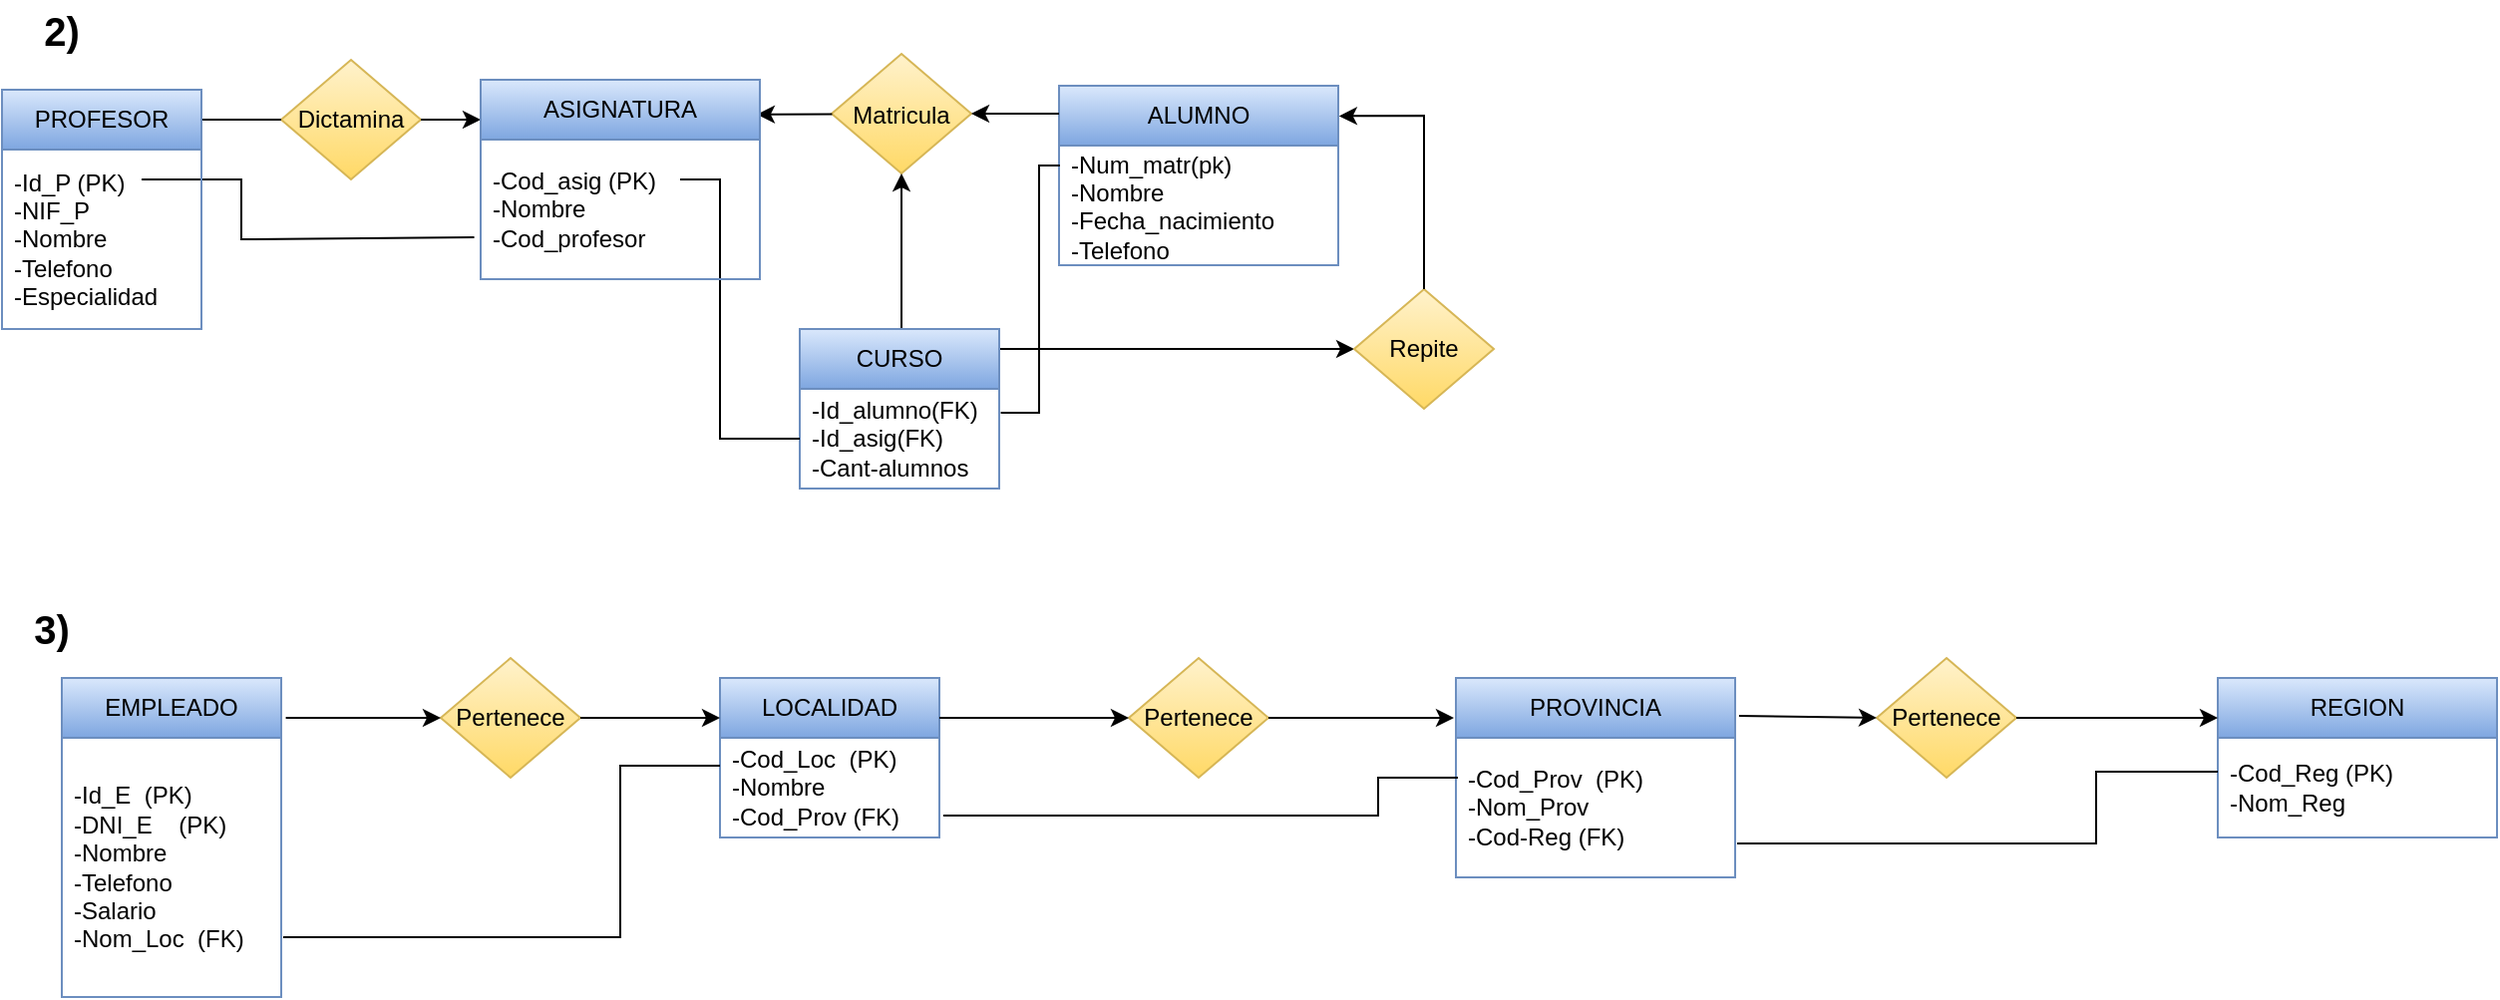 <mxfile version="21.3.2" type="github">
  <diagram name="Página-1" id="2pcdkN29OkQ3OltXYX6B">
    <mxGraphModel dx="1781" dy="616" grid="1" gridSize="10" guides="1" tooltips="1" connect="1" arrows="1" fold="1" page="1" pageScale="1" pageWidth="827" pageHeight="1169" math="0" shadow="0">
      <root>
        <mxCell id="0" />
        <mxCell id="1" parent="0" />
        <mxCell id="e2rtTpoTJisuI_kt0HKg-9" value="" style="rhombus;whiteSpace=wrap;html=1;fillColor=#fff2cc;gradientColor=#ffd966;strokeColor=#d6b656;" vertex="1" parent="1">
          <mxGeometry x="406" y="187" width="70" height="60" as="geometry" />
        </mxCell>
        <mxCell id="e2rtTpoTJisuI_kt0HKg-10" value="&lt;font style=&quot;vertical-align: inherit;&quot;&gt;&lt;font style=&quot;vertical-align: inherit;&quot;&gt;Matricula&lt;/font&gt;&lt;/font&gt;" style="text;html=1;align=center;verticalAlign=middle;whiteSpace=wrap;rounded=0;" vertex="1" parent="1">
          <mxGeometry x="411" y="203" width="60" height="30" as="geometry" />
        </mxCell>
        <mxCell id="e2rtTpoTJisuI_kt0HKg-11" value="" style="rhombus;whiteSpace=wrap;html=1;fillColor=#fff2cc;gradientColor=#ffd966;strokeColor=#d6b656;" vertex="1" parent="1">
          <mxGeometry x="130" y="190" width="70" height="60" as="geometry" />
        </mxCell>
        <mxCell id="e2rtTpoTJisuI_kt0HKg-16" style="edgeStyle=orthogonalEdgeStyle;rounded=0;orthogonalLoop=1;jettySize=auto;html=1;" edge="1" parent="1">
          <mxGeometry relative="1" as="geometry">
            <mxPoint x="200" y="220" as="sourcePoint" />
            <mxPoint x="230" y="220" as="targetPoint" />
          </mxGeometry>
        </mxCell>
        <mxCell id="e2rtTpoTJisuI_kt0HKg-12" value="&lt;font style=&quot;vertical-align: inherit;&quot;&gt;&lt;font style=&quot;vertical-align: inherit;&quot;&gt;Dictamina&lt;/font&gt;&lt;/font&gt;" style="text;html=1;strokeColor=none;fillColor=none;align=center;verticalAlign=middle;whiteSpace=wrap;rounded=0;" vertex="1" parent="1">
          <mxGeometry x="135" y="205" width="60" height="30" as="geometry" />
        </mxCell>
        <mxCell id="e2rtTpoTJisuI_kt0HKg-15" value="" style="endArrow=none;html=1;rounded=0;exitX=1;exitY=0.125;exitDx=0;exitDy=0;exitPerimeter=0;" edge="1" parent="1" source="e2rtTpoTJisuI_kt0HKg-47">
          <mxGeometry width="50" height="50" relative="1" as="geometry">
            <mxPoint x="100" y="220" as="sourcePoint" />
            <mxPoint x="130" y="220" as="targetPoint" />
            <Array as="points" />
          </mxGeometry>
        </mxCell>
        <mxCell id="e2rtTpoTJisuI_kt0HKg-19" value="" style="endArrow=classic;html=1;rounded=0;entryX=1;entryY=0.5;entryDx=0;entryDy=0;" edge="1" parent="1" source="e2rtTpoTJisuI_kt0HKg-51">
          <mxGeometry width="50" height="50" relative="1" as="geometry">
            <mxPoint x="360" y="320" as="sourcePoint" />
            <mxPoint x="350" y="220" as="targetPoint" />
          </mxGeometry>
        </mxCell>
        <mxCell id="e2rtTpoTJisuI_kt0HKg-21" value="&lt;font size=&quot;1&quot; style=&quot;&quot;&gt;&lt;b style=&quot;font-size: 20px;&quot;&gt;2)&lt;/b&gt;&lt;/font&gt;" style="text;html=1;strokeColor=none;fillColor=none;align=center;verticalAlign=middle;whiteSpace=wrap;rounded=0;" vertex="1" parent="1">
          <mxGeometry x="10" y="160" width="20" height="30" as="geometry" />
        </mxCell>
        <mxCell id="e2rtTpoTJisuI_kt0HKg-26" style="edgeStyle=orthogonalEdgeStyle;rounded=0;orthogonalLoop=1;jettySize=auto;html=1;exitX=1;exitY=0.5;exitDx=0;exitDy=0;entryX=0;entryY=0.5;entryDx=0;entryDy=0;" edge="1" parent="1" target="e2rtTpoTJisuI_kt0HKg-24">
          <mxGeometry relative="1" as="geometry">
            <mxPoint x="480" y="335" as="sourcePoint" />
            <Array as="points">
              <mxPoint x="660" y="335" />
            </Array>
          </mxGeometry>
        </mxCell>
        <mxCell id="e2rtTpoTJisuI_kt0HKg-24" value="Repite" style="rhombus;whiteSpace=wrap;html=1;fillColor=#fff2cc;gradientColor=#ffd966;strokeColor=#d6b656;" vertex="1" parent="1">
          <mxGeometry x="668" y="305" width="70" height="60" as="geometry" />
        </mxCell>
        <mxCell id="e2rtTpoTJisuI_kt0HKg-31" value="&lt;div style=&quot;text-align: left;&quot;&gt;&lt;br&gt;&lt;/div&gt;" style="text;html=1;strokeColor=none;fillColor=none;align=center;verticalAlign=middle;whiteSpace=wrap;rounded=0;" vertex="1" parent="1">
          <mxGeometry x="505" y="250" width="110" height="60" as="geometry" />
        </mxCell>
        <mxCell id="e2rtTpoTJisuI_kt0HKg-33" value="" style="endArrow=classic;html=1;rounded=0;entryX=0.5;entryY=1;entryDx=0;entryDy=0;exitX=0.51;exitY=0.063;exitDx=0;exitDy=0;exitPerimeter=0;" edge="1" parent="1" source="e2rtTpoTJisuI_kt0HKg-55" target="e2rtTpoTJisuI_kt0HKg-9">
          <mxGeometry width="50" height="50" relative="1" as="geometry">
            <mxPoint x="440" y="320" as="sourcePoint" />
            <mxPoint x="360" y="260" as="targetPoint" />
          </mxGeometry>
        </mxCell>
        <mxCell id="e2rtTpoTJisuI_kt0HKg-34" value="" style="endArrow=none;html=1;rounded=0;entryX=-0.023;entryY=0.7;entryDx=0;entryDy=0;entryPerimeter=0;" edge="1" parent="1" target="e2rtTpoTJisuI_kt0HKg-53">
          <mxGeometry width="50" height="50" relative="1" as="geometry">
            <mxPoint x="60" y="250" as="sourcePoint" />
            <mxPoint x="250" y="295" as="targetPoint" />
            <Array as="points">
              <mxPoint x="60" y="250" />
              <mxPoint x="80" y="250" />
              <mxPoint x="110" y="250" />
              <mxPoint x="110" y="280" />
            </Array>
          </mxGeometry>
        </mxCell>
        <mxCell id="e2rtTpoTJisuI_kt0HKg-47" value="PROFESOR" style="swimlane;fontStyle=0;childLayout=stackLayout;horizontal=1;startSize=30;horizontalStack=0;resizeParent=1;resizeParentMax=0;resizeLast=0;collapsible=1;marginBottom=0;whiteSpace=wrap;html=1;fillColor=#dae8fc;gradientColor=#7ea6e0;strokeColor=#6c8ebf;" vertex="1" parent="1">
          <mxGeometry x="-10" y="205" width="100" height="120" as="geometry" />
        </mxCell>
        <mxCell id="e2rtTpoTJisuI_kt0HKg-48" value="-Id_P (PK)&lt;br style=&quot;border-color: var(--border-color);&quot;&gt;-NIF_P&lt;br style=&quot;border-color: var(--border-color);&quot;&gt;-Nombre&lt;br style=&quot;border-color: var(--border-color);&quot;&gt;-Telefono&lt;br style=&quot;border-color: var(--border-color);&quot;&gt;-Especialidad" style="text;strokeColor=none;fillColor=none;align=left;verticalAlign=middle;spacingLeft=4;spacingRight=4;overflow=hidden;points=[[0,0.5],[1,0.5]];portConstraint=eastwest;rotatable=0;whiteSpace=wrap;html=1;" vertex="1" parent="e2rtTpoTJisuI_kt0HKg-47">
          <mxGeometry y="30" width="100" height="90" as="geometry" />
        </mxCell>
        <mxCell id="e2rtTpoTJisuI_kt0HKg-55" value="CURSO" style="swimlane;fontStyle=0;childLayout=stackLayout;horizontal=1;startSize=30;horizontalStack=0;resizeParent=1;resizeParentMax=0;resizeLast=0;collapsible=1;marginBottom=0;whiteSpace=wrap;html=1;fillColor=#dae8fc;gradientColor=#7ea6e0;strokeColor=#6c8ebf;" vertex="1" parent="1">
          <mxGeometry x="390" y="325" width="100" height="80" as="geometry" />
        </mxCell>
        <mxCell id="e2rtTpoTJisuI_kt0HKg-56" value="&lt;div style=&quot;border-color: var(--border-color);&quot;&gt;-Id_alumno(FK)&lt;/div&gt;&lt;div style=&quot;border-color: var(--border-color);&quot;&gt;&lt;span style=&quot;border-color: var(--border-color); background-color: initial;&quot;&gt;-Id_asig(FK)&lt;/span&gt;&lt;/div&gt;&lt;div style=&quot;border-color: var(--border-color);&quot;&gt;&lt;span style=&quot;border-color: var(--border-color); background-color: initial;&quot;&gt;-Cant-alumnos&lt;/span&gt;&lt;/div&gt;" style="text;strokeColor=none;fillColor=none;align=left;verticalAlign=middle;spacingLeft=4;spacingRight=4;overflow=hidden;points=[[0,0.5],[1,0.5]];portConstraint=eastwest;rotatable=0;whiteSpace=wrap;html=1;" vertex="1" parent="e2rtTpoTJisuI_kt0HKg-55">
          <mxGeometry y="30" width="100" height="50" as="geometry" />
        </mxCell>
        <mxCell id="e2rtTpoTJisuI_kt0HKg-60" value="" style="endArrow=none;html=1;rounded=0;entryX=0;entryY=0.5;entryDx=0;entryDy=0;" edge="1" parent="1" target="e2rtTpoTJisuI_kt0HKg-56">
          <mxGeometry width="50" height="50" relative="1" as="geometry">
            <mxPoint x="330" y="250" as="sourcePoint" />
            <mxPoint x="360" y="430" as="targetPoint" />
            <Array as="points">
              <mxPoint x="350" y="250" />
              <mxPoint x="350" y="380" />
            </Array>
          </mxGeometry>
        </mxCell>
        <mxCell id="e2rtTpoTJisuI_kt0HKg-61" value="" style="endArrow=classic;html=1;rounded=0;entryX=0.989;entryY=0.174;entryDx=0;entryDy=0;entryPerimeter=0;" edge="1" parent="1" source="e2rtTpoTJisuI_kt0HKg-9" target="e2rtTpoTJisuI_kt0HKg-51">
          <mxGeometry width="50" height="50" relative="1" as="geometry">
            <mxPoint x="400" y="220" as="sourcePoint" />
            <mxPoint x="350" y="220" as="targetPoint" />
          </mxGeometry>
        </mxCell>
        <mxCell id="e2rtTpoTJisuI_kt0HKg-51" value="ASIGNATURA" style="swimlane;fontStyle=0;childLayout=stackLayout;horizontal=1;startSize=30;horizontalStack=0;resizeParent=1;resizeParentMax=0;resizeLast=0;collapsible=1;marginBottom=0;whiteSpace=wrap;html=1;fillColor=#dae8fc;gradientColor=#7ea6e0;strokeColor=#6c8ebf;" vertex="1" parent="1">
          <mxGeometry x="230" y="200" width="140" height="100" as="geometry" />
        </mxCell>
        <mxCell id="e2rtTpoTJisuI_kt0HKg-53" value="-Cod_asig (PK)&lt;br&gt;-Nombre&lt;br&gt;-Cod_profesor" style="text;align=left;verticalAlign=middle;spacingLeft=4;spacingRight=4;overflow=hidden;points=[[0,0.5],[1,0.5]];portConstraint=eastwest;rotatable=0;whiteSpace=wrap;html=1;" vertex="1" parent="e2rtTpoTJisuI_kt0HKg-51">
          <mxGeometry y="30" width="140" height="70" as="geometry" />
        </mxCell>
        <mxCell id="e2rtTpoTJisuI_kt0HKg-64" value="ALUMNO" style="swimlane;fontStyle=0;childLayout=stackLayout;horizontal=1;startSize=30;horizontalStack=0;resizeParent=1;resizeParentMax=0;resizeLast=0;collapsible=1;marginBottom=0;whiteSpace=wrap;html=1;fillColor=#dae8fc;gradientColor=#7ea6e0;strokeColor=#6c8ebf;" vertex="1" parent="1">
          <mxGeometry x="520" y="203" width="140" height="90" as="geometry" />
        </mxCell>
        <mxCell id="e2rtTpoTJisuI_kt0HKg-65" value="&lt;div style=&quot;border-color: var(--border-color);&quot;&gt;-Num_matr(pk)&lt;/div&gt;&lt;div style=&quot;border-color: var(--border-color);&quot;&gt;&lt;span style=&quot;border-color: var(--border-color); background-color: initial;&quot;&gt;-Nombre&lt;/span&gt;&lt;/div&gt;&lt;div style=&quot;border-color: var(--border-color);&quot;&gt;&lt;span style=&quot;border-color: var(--border-color); background-color: initial;&quot;&gt;-Fecha_nacimiento&lt;/span&gt;&lt;/div&gt;&lt;div style=&quot;border-color: var(--border-color);&quot;&gt;&lt;span style=&quot;border-color: var(--border-color); background-color: initial;&quot;&gt;-Telefono&lt;/span&gt;&lt;/div&gt;" style="text;strokeColor=none;fillColor=none;align=left;verticalAlign=middle;spacingLeft=4;spacingRight=4;overflow=hidden;points=[[0,0.5],[1,0.5]];portConstraint=eastwest;rotatable=0;whiteSpace=wrap;html=1;" vertex="1" parent="e2rtTpoTJisuI_kt0HKg-64">
          <mxGeometry y="30" width="140" height="60" as="geometry" />
        </mxCell>
        <mxCell id="e2rtTpoTJisuI_kt0HKg-68" value="" style="endArrow=classic;html=1;rounded=0;entryX=1;entryY=0.5;entryDx=0;entryDy=0;" edge="1" parent="1" target="e2rtTpoTJisuI_kt0HKg-9">
          <mxGeometry width="50" height="50" relative="1" as="geometry">
            <mxPoint x="520" y="217" as="sourcePoint" />
            <mxPoint x="360" y="150" as="targetPoint" />
          </mxGeometry>
        </mxCell>
        <mxCell id="e2rtTpoTJisuI_kt0HKg-69" value="" style="endArrow=classic;html=1;rounded=0;entryX=1.003;entryY=0.169;entryDx=0;entryDy=0;entryPerimeter=0;exitX=0.5;exitY=0;exitDx=0;exitDy=0;" edge="1" parent="1" source="e2rtTpoTJisuI_kt0HKg-24" target="e2rtTpoTJisuI_kt0HKg-64">
          <mxGeometry width="50" height="50" relative="1" as="geometry">
            <mxPoint x="350" y="280" as="sourcePoint" />
            <mxPoint x="400" y="230" as="targetPoint" />
            <Array as="points">
              <mxPoint x="703" y="218" />
            </Array>
          </mxGeometry>
        </mxCell>
        <mxCell id="e2rtTpoTJisuI_kt0HKg-72" value="" style="endArrow=none;html=1;rounded=0;exitX=1.008;exitY=0.24;exitDx=0;exitDy=0;exitPerimeter=0;entryX=0.003;entryY=0.167;entryDx=0;entryDy=0;entryPerimeter=0;" edge="1" parent="1" source="e2rtTpoTJisuI_kt0HKg-56" target="e2rtTpoTJisuI_kt0HKg-65">
          <mxGeometry width="50" height="50" relative="1" as="geometry">
            <mxPoint x="350" y="280" as="sourcePoint" />
            <mxPoint x="520" y="240" as="targetPoint" />
            <Array as="points">
              <mxPoint x="510" y="367" />
              <mxPoint x="510" y="243" />
            </Array>
          </mxGeometry>
        </mxCell>
        <mxCell id="e2rtTpoTJisuI_kt0HKg-73" value="&lt;b&gt;&lt;font style=&quot;font-size: 20px;&quot;&gt;3)&lt;/font&gt;&lt;/b&gt;" style="text;html=1;strokeColor=none;fillColor=none;align=center;verticalAlign=middle;whiteSpace=wrap;rounded=0;" vertex="1" parent="1">
          <mxGeometry y="460" width="30" height="30" as="geometry" />
        </mxCell>
        <mxCell id="e2rtTpoTJisuI_kt0HKg-78" value="EMPLEADO" style="swimlane;fontStyle=0;childLayout=stackLayout;horizontal=1;startSize=30;horizontalStack=0;resizeParent=1;resizeParentMax=0;resizeLast=0;collapsible=1;marginBottom=0;whiteSpace=wrap;html=1;fillColor=#dae8fc;gradientColor=#7ea6e0;strokeColor=#6c8ebf;" vertex="1" parent="1">
          <mxGeometry x="20" y="500" width="110" height="160" as="geometry" />
        </mxCell>
        <mxCell id="e2rtTpoTJisuI_kt0HKg-81" value="-Id_E&amp;nbsp; (PK)&lt;br&gt;-DNI_E&amp;nbsp; &amp;nbsp; (PK)&lt;br&gt;-Nombre&lt;br&gt;-Telefono&lt;br&gt;-Salario&lt;br&gt;-Nom_Loc&amp;nbsp; (FK)" style="text;strokeColor=none;fillColor=none;align=left;verticalAlign=middle;spacingLeft=4;spacingRight=4;overflow=hidden;points=[[0,0.5],[1,0.5]];portConstraint=eastwest;rotatable=0;whiteSpace=wrap;html=1;" vertex="1" parent="e2rtTpoTJisuI_kt0HKg-78">
          <mxGeometry y="30" width="110" height="130" as="geometry" />
        </mxCell>
        <mxCell id="e2rtTpoTJisuI_kt0HKg-82" value="LOCALIDAD" style="swimlane;fontStyle=0;childLayout=stackLayout;horizontal=1;startSize=30;horizontalStack=0;resizeParent=1;resizeParentMax=0;resizeLast=0;collapsible=1;marginBottom=0;whiteSpace=wrap;html=1;fillColor=#dae8fc;gradientColor=#7ea6e0;strokeColor=#6c8ebf;" vertex="1" parent="1">
          <mxGeometry x="350" y="500" width="110" height="80" as="geometry" />
        </mxCell>
        <mxCell id="e2rtTpoTJisuI_kt0HKg-85" value="-Cod_Loc&amp;nbsp; (PK)&lt;br&gt;-Nombre&lt;br&gt;-Cod_Prov (FK)" style="text;strokeColor=none;fillColor=none;align=left;verticalAlign=middle;spacingLeft=4;spacingRight=4;overflow=hidden;points=[[0,0.5],[1,0.5]];portConstraint=eastwest;rotatable=0;whiteSpace=wrap;html=1;" vertex="1" parent="e2rtTpoTJisuI_kt0HKg-82">
          <mxGeometry y="30" width="110" height="50" as="geometry" />
        </mxCell>
        <mxCell id="e2rtTpoTJisuI_kt0HKg-86" value="PROVINCIA" style="swimlane;fontStyle=0;childLayout=stackLayout;horizontal=1;startSize=30;horizontalStack=0;resizeParent=1;resizeParentMax=0;resizeLast=0;collapsible=1;marginBottom=0;whiteSpace=wrap;html=1;fillColor=#dae8fc;gradientColor=#7ea6e0;strokeColor=#6c8ebf;" vertex="1" parent="1">
          <mxGeometry x="719" y="500" width="140" height="100" as="geometry" />
        </mxCell>
        <mxCell id="e2rtTpoTJisuI_kt0HKg-89" value="-Cod_Prov&amp;nbsp; (PK)&lt;br&gt;-Nom_Prov&amp;nbsp;&lt;br&gt;-Cod-Reg (FK)" style="text;strokeColor=none;fillColor=none;align=left;verticalAlign=middle;spacingLeft=4;spacingRight=4;overflow=hidden;points=[[0,0.5],[1,0.5]];portConstraint=eastwest;rotatable=0;whiteSpace=wrap;html=1;" vertex="1" parent="e2rtTpoTJisuI_kt0HKg-86">
          <mxGeometry y="30" width="140" height="70" as="geometry" />
        </mxCell>
        <mxCell id="e2rtTpoTJisuI_kt0HKg-90" value="REGION" style="swimlane;fontStyle=0;childLayout=stackLayout;horizontal=1;startSize=30;horizontalStack=0;resizeParent=1;resizeParentMax=0;resizeLast=0;collapsible=1;marginBottom=0;whiteSpace=wrap;html=1;fillColor=#dae8fc;gradientColor=#7ea6e0;strokeColor=#6c8ebf;" vertex="1" parent="1">
          <mxGeometry x="1101" y="500" width="140" height="80" as="geometry" />
        </mxCell>
        <mxCell id="e2rtTpoTJisuI_kt0HKg-92" value="-Cod_Reg (PK)&lt;br&gt;-Nom_Reg&amp;nbsp;" style="text;strokeColor=none;fillColor=none;align=left;verticalAlign=middle;spacingLeft=4;spacingRight=4;overflow=hidden;points=[[0,0.5],[1,0.5]];portConstraint=eastwest;rotatable=0;whiteSpace=wrap;html=1;" vertex="1" parent="e2rtTpoTJisuI_kt0HKg-90">
          <mxGeometry y="30" width="140" height="50" as="geometry" />
        </mxCell>
        <mxCell id="e2rtTpoTJisuI_kt0HKg-94" value="Pertenece" style="rhombus;whiteSpace=wrap;html=1;fillColor=#fff2cc;gradientColor=#ffd966;strokeColor=#d6b656;" vertex="1" parent="1">
          <mxGeometry x="210" y="490" width="70" height="60" as="geometry" />
        </mxCell>
        <mxCell id="e2rtTpoTJisuI_kt0HKg-95" value="Pertenece" style="rhombus;whiteSpace=wrap;html=1;fillColor=#fff2cc;gradientColor=#ffd966;strokeColor=#d6b656;" vertex="1" parent="1">
          <mxGeometry x="555" y="490" width="70" height="60" as="geometry" />
        </mxCell>
        <mxCell id="e2rtTpoTJisuI_kt0HKg-97" value="Pertenece" style="rhombus;whiteSpace=wrap;html=1;fillColor=#fff2cc;gradientColor=#ffd966;strokeColor=#d6b656;" vertex="1" parent="1">
          <mxGeometry x="930" y="490" width="70" height="60" as="geometry" />
        </mxCell>
        <mxCell id="e2rtTpoTJisuI_kt0HKg-99" value="" style="endArrow=classic;html=1;rounded=0;entryX=0;entryY=0.5;entryDx=0;entryDy=0;exitX=1;exitY=0.25;exitDx=0;exitDy=0;" edge="1" parent="1" source="e2rtTpoTJisuI_kt0HKg-82" target="e2rtTpoTJisuI_kt0HKg-95">
          <mxGeometry width="50" height="50" relative="1" as="geometry">
            <mxPoint x="420" y="540" as="sourcePoint" />
            <mxPoint x="470" y="490" as="targetPoint" />
          </mxGeometry>
        </mxCell>
        <mxCell id="e2rtTpoTJisuI_kt0HKg-100" value="" style="endArrow=classic;html=1;rounded=0;exitX=1;exitY=0.5;exitDx=0;exitDy=0;entryX=0;entryY=0.25;entryDx=0;entryDy=0;" edge="1" parent="1" source="e2rtTpoTJisuI_kt0HKg-94" target="e2rtTpoTJisuI_kt0HKg-82">
          <mxGeometry width="50" height="50" relative="1" as="geometry">
            <mxPoint x="420" y="540" as="sourcePoint" />
            <mxPoint x="470" y="490" as="targetPoint" />
          </mxGeometry>
        </mxCell>
        <mxCell id="e2rtTpoTJisuI_kt0HKg-101" value="" style="endArrow=classic;html=1;rounded=0;entryX=0;entryY=0.5;entryDx=0;entryDy=0;exitX=1.021;exitY=0.125;exitDx=0;exitDy=0;exitPerimeter=0;" edge="1" parent="1" source="e2rtTpoTJisuI_kt0HKg-78" target="e2rtTpoTJisuI_kt0HKg-94">
          <mxGeometry width="50" height="50" relative="1" as="geometry">
            <mxPoint x="200" y="570" as="sourcePoint" />
            <mxPoint x="470" y="490" as="targetPoint" />
          </mxGeometry>
        </mxCell>
        <mxCell id="e2rtTpoTJisuI_kt0HKg-102" value="" style="endArrow=classic;html=1;rounded=0;exitX=1;exitY=0.5;exitDx=0;exitDy=0;" edge="1" parent="1" source="e2rtTpoTJisuI_kt0HKg-95">
          <mxGeometry width="50" height="50" relative="1" as="geometry">
            <mxPoint x="620" y="540" as="sourcePoint" />
            <mxPoint x="718" y="520" as="targetPoint" />
          </mxGeometry>
        </mxCell>
        <mxCell id="e2rtTpoTJisuI_kt0HKg-103" value="" style="endArrow=classic;html=1;rounded=0;exitX=1.014;exitY=0.19;exitDx=0;exitDy=0;exitPerimeter=0;entryX=0;entryY=0.5;entryDx=0;entryDy=0;" edge="1" parent="1" source="e2rtTpoTJisuI_kt0HKg-86" target="e2rtTpoTJisuI_kt0HKg-97">
          <mxGeometry width="50" height="50" relative="1" as="geometry">
            <mxPoint x="900" y="540" as="sourcePoint" />
            <mxPoint x="950" y="490" as="targetPoint" />
          </mxGeometry>
        </mxCell>
        <mxCell id="e2rtTpoTJisuI_kt0HKg-104" value="" style="endArrow=classic;html=1;rounded=0;entryX=0;entryY=0.25;entryDx=0;entryDy=0;exitX=1;exitY=0.5;exitDx=0;exitDy=0;" edge="1" parent="1" source="e2rtTpoTJisuI_kt0HKg-97" target="e2rtTpoTJisuI_kt0HKg-90">
          <mxGeometry width="50" height="50" relative="1" as="geometry">
            <mxPoint x="900" y="540" as="sourcePoint" />
            <mxPoint x="950" y="490" as="targetPoint" />
          </mxGeometry>
        </mxCell>
        <mxCell id="e2rtTpoTJisuI_kt0HKg-105" value="" style="endArrow=none;html=1;rounded=0;entryX=1.009;entryY=0.769;entryDx=0;entryDy=0;entryPerimeter=0;exitX=0;exitY=0.28;exitDx=0;exitDy=0;exitPerimeter=0;" edge="1" parent="1" source="e2rtTpoTJisuI_kt0HKg-85" target="e2rtTpoTJisuI_kt0HKg-81">
          <mxGeometry width="50" height="50" relative="1" as="geometry">
            <mxPoint x="500" y="540" as="sourcePoint" />
            <mxPoint x="550" y="490" as="targetPoint" />
            <Array as="points">
              <mxPoint x="300" y="544" />
              <mxPoint x="300" y="630" />
            </Array>
          </mxGeometry>
        </mxCell>
        <mxCell id="e2rtTpoTJisuI_kt0HKg-106" value="" style="endArrow=none;html=1;rounded=0;exitX=1.018;exitY=0.78;exitDx=0;exitDy=0;exitPerimeter=0;" edge="1" parent="1" source="e2rtTpoTJisuI_kt0HKg-85">
          <mxGeometry width="50" height="50" relative="1" as="geometry">
            <mxPoint x="500" y="540" as="sourcePoint" />
            <mxPoint x="720" y="550" as="targetPoint" />
            <Array as="points">
              <mxPoint x="680" y="569" />
              <mxPoint x="680" y="550" />
            </Array>
          </mxGeometry>
        </mxCell>
        <mxCell id="e2rtTpoTJisuI_kt0HKg-107" value="" style="endArrow=none;html=1;rounded=0;exitX=1.007;exitY=0.757;exitDx=0;exitDy=0;exitPerimeter=0;entryX=0;entryY=0.34;entryDx=0;entryDy=0;entryPerimeter=0;" edge="1" parent="1" source="e2rtTpoTJisuI_kt0HKg-89" target="e2rtTpoTJisuI_kt0HKg-92">
          <mxGeometry width="50" height="50" relative="1" as="geometry">
            <mxPoint x="990" y="540" as="sourcePoint" />
            <mxPoint x="1040" y="490" as="targetPoint" />
            <Array as="points">
              <mxPoint x="1040" y="583" />
              <mxPoint x="1040" y="547" />
            </Array>
          </mxGeometry>
        </mxCell>
      </root>
    </mxGraphModel>
  </diagram>
</mxfile>
